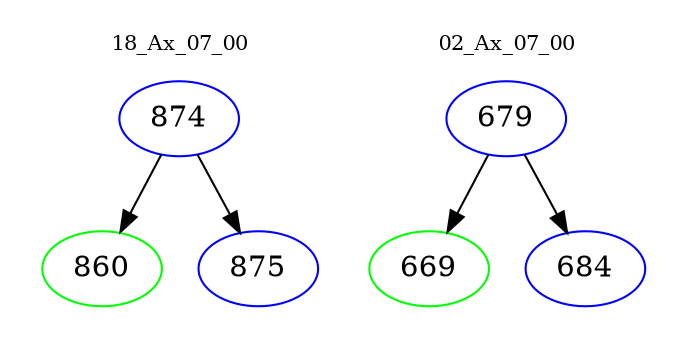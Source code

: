 digraph{
subgraph cluster_0 {
color = white
label = "18_Ax_07_00";
fontsize=10;
T0_874 [label="874", color="blue"]
T0_874 -> T0_860 [color="black"]
T0_860 [label="860", color="green"]
T0_874 -> T0_875 [color="black"]
T0_875 [label="875", color="blue"]
}
subgraph cluster_1 {
color = white
label = "02_Ax_07_00";
fontsize=10;
T1_679 [label="679", color="blue"]
T1_679 -> T1_669 [color="black"]
T1_669 [label="669", color="green"]
T1_679 -> T1_684 [color="black"]
T1_684 [label="684", color="blue"]
}
}
